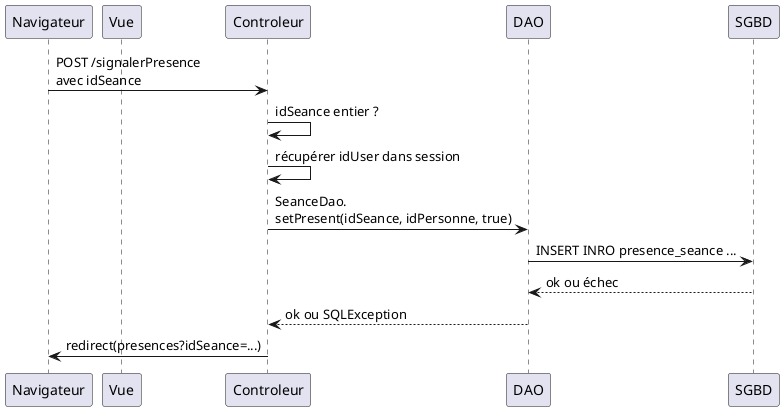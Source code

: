 @startuml
participant Navigateur
participant Vue

Navigateur -> Controleur: POST /signalerPresence\navec idSeance
Controleur -> Controleur: idSeance entier ?
Controleur -> Controleur: récupérer idUser dans session
Controleur -> DAO: SeanceDao.\nsetPresent(idSeance, idPersonne, true)

DAO -> SGBD: INSERT INRO presence_seance ...
SGBD --> DAO: ok ou échec
DAO --> Controleur:  ok ou SQLException
Controleur -> Navigateur: redirect(presences?idSeance=...)
@enduml
